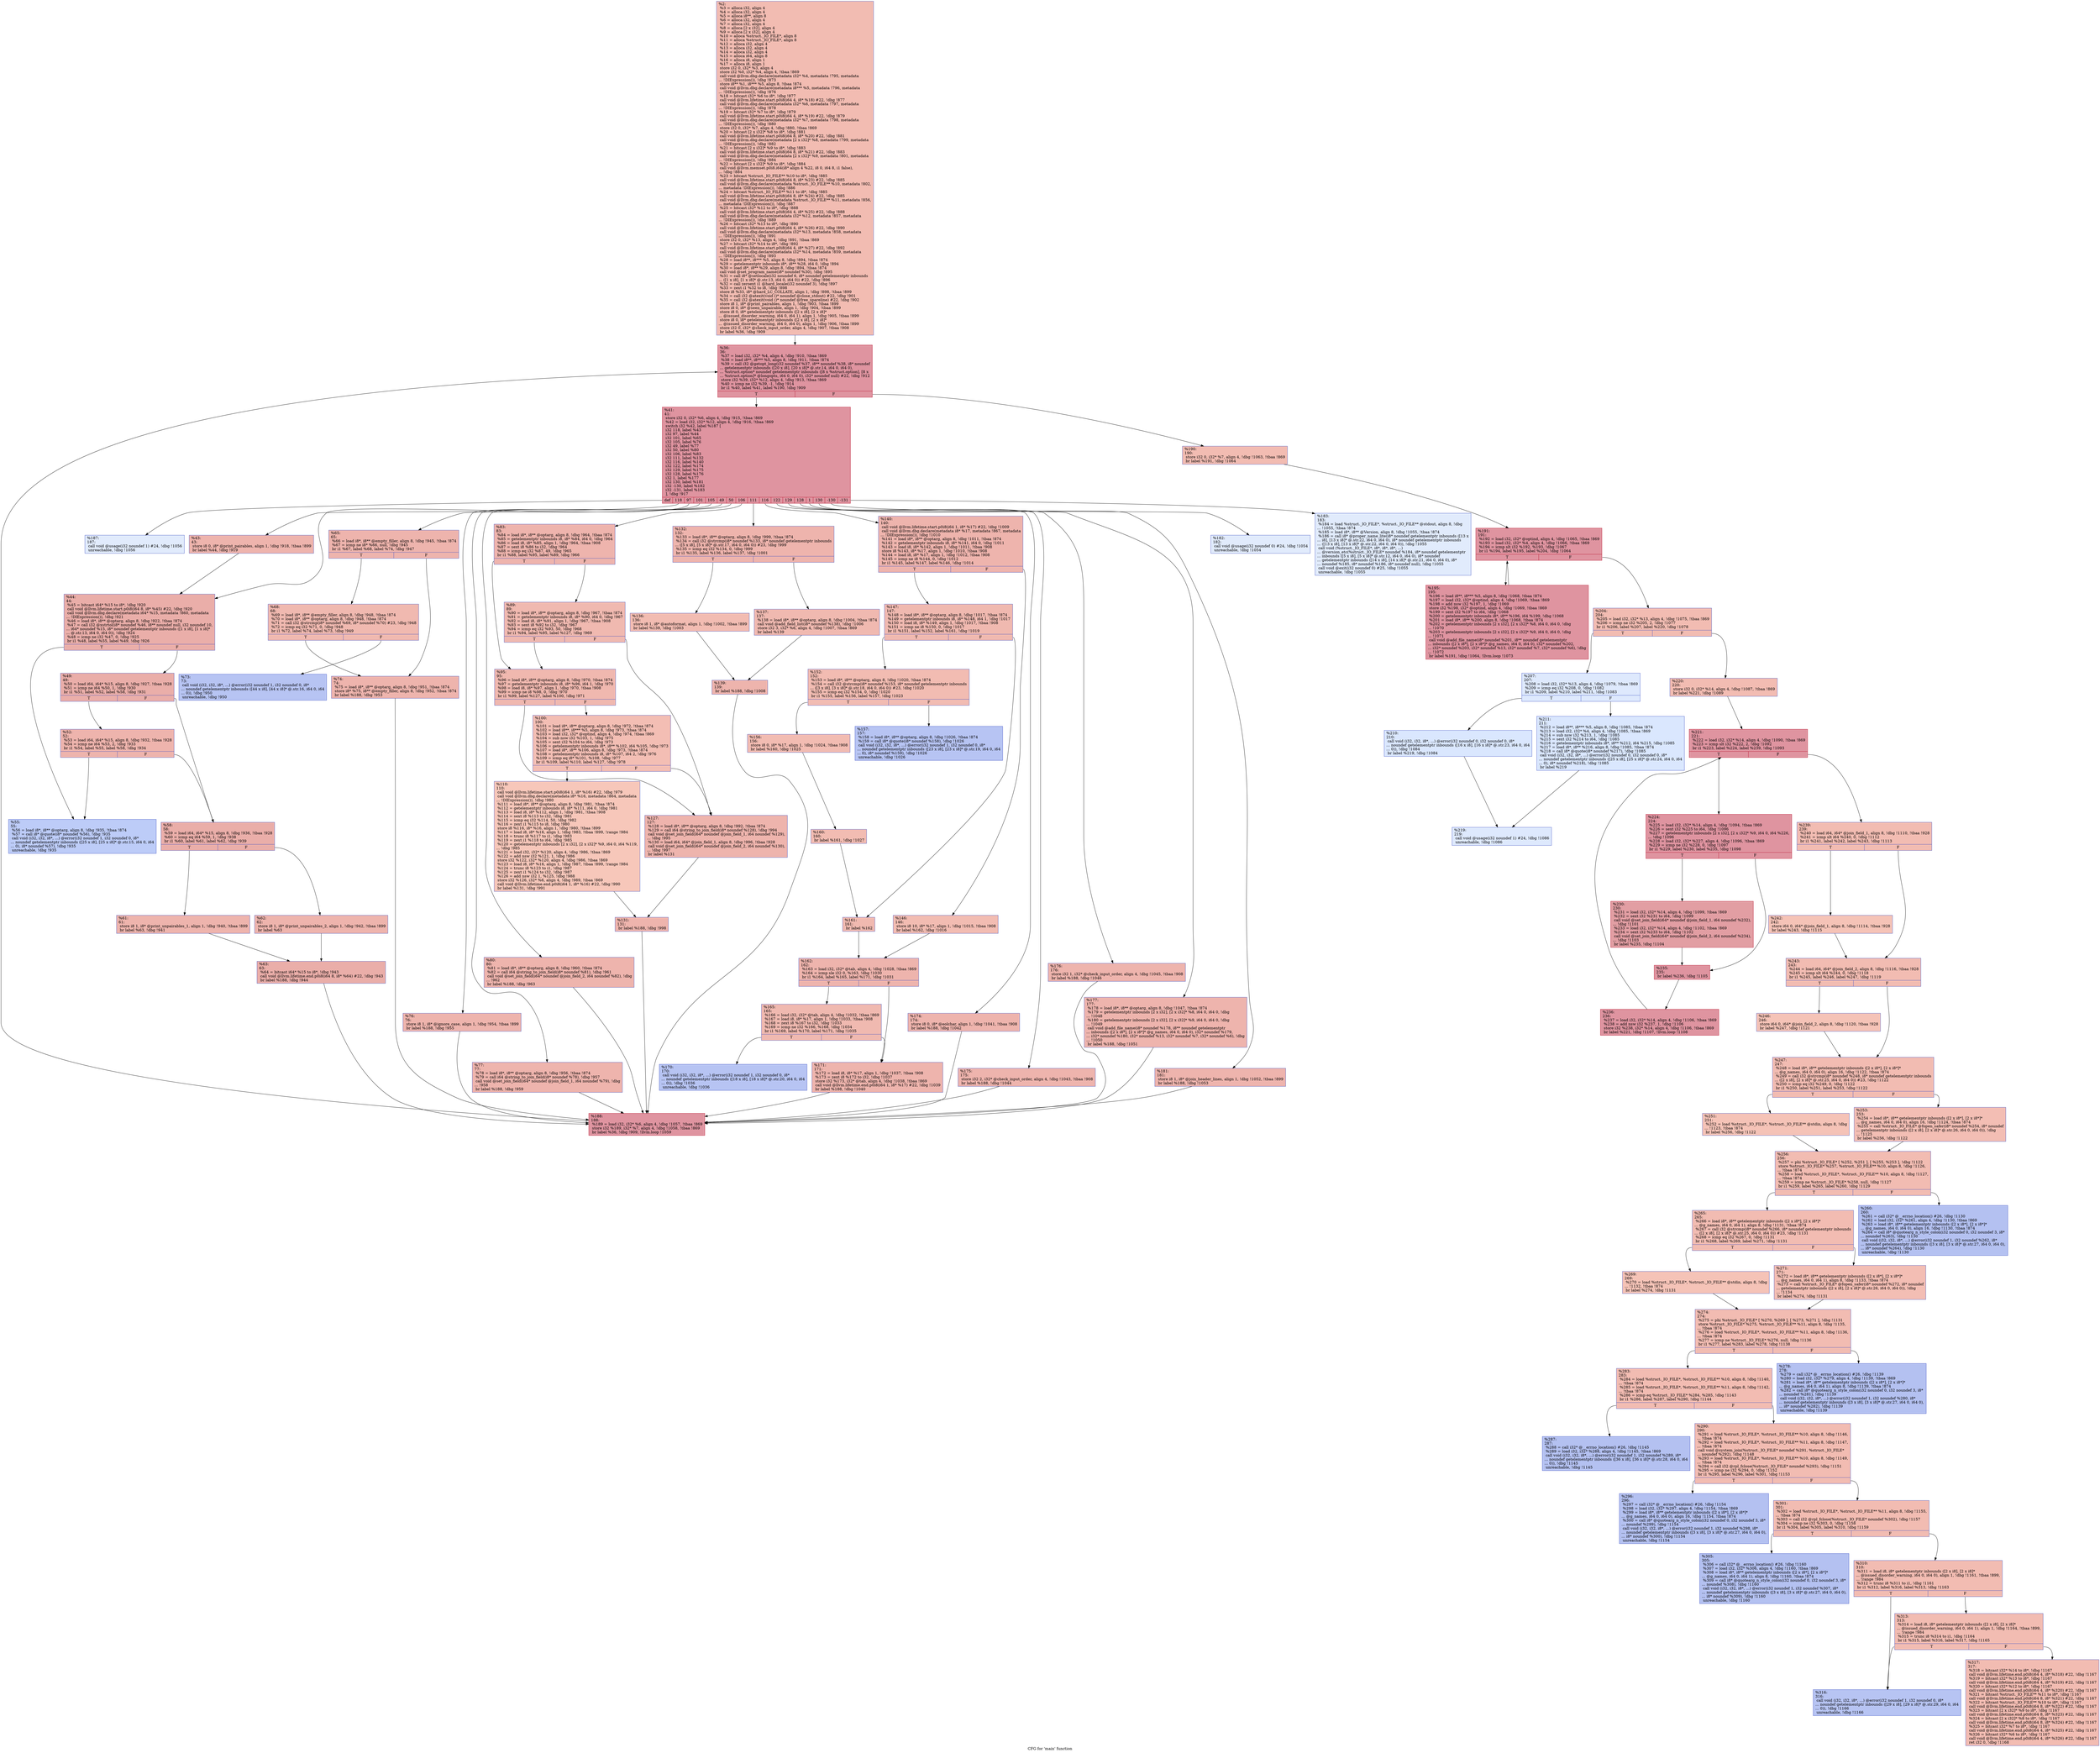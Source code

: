 digraph "CFG for 'main' function" {
	label="CFG for 'main' function";

	Node0x91aa60 [shape=record,color="#3d50c3ff", style=filled, fillcolor="#e1675170",label="{%2:\l  %3 = alloca i32, align 4\l  %4 = alloca i32, align 4\l  %5 = alloca i8**, align 8\l  %6 = alloca i32, align 4\l  %7 = alloca i32, align 4\l  %8 = alloca [2 x i32], align 4\l  %9 = alloca [2 x i32], align 4\l  %10 = alloca %struct._IO_FILE*, align 8\l  %11 = alloca %struct._IO_FILE*, align 8\l  %12 = alloca i32, align 4\l  %13 = alloca i32, align 4\l  %14 = alloca i32, align 4\l  %15 = alloca i64, align 8\l  %16 = alloca i8, align 1\l  %17 = alloca i8, align 1\l  store i32 0, i32* %3, align 4\l  store i32 %0, i32* %4, align 4, !tbaa !869\l  call void @llvm.dbg.declare(metadata i32* %4, metadata !795, metadata\l... !DIExpression()), !dbg !873\l  store i8** %1, i8*** %5, align 8, !tbaa !874\l  call void @llvm.dbg.declare(metadata i8*** %5, metadata !796, metadata\l... !DIExpression()), !dbg !876\l  %18 = bitcast i32* %6 to i8*, !dbg !877\l  call void @llvm.lifetime.start.p0i8(i64 4, i8* %18) #22, !dbg !877\l  call void @llvm.dbg.declare(metadata i32* %6, metadata !797, metadata\l... !DIExpression()), !dbg !878\l  %19 = bitcast i32* %7 to i8*, !dbg !879\l  call void @llvm.lifetime.start.p0i8(i64 4, i8* %19) #22, !dbg !879\l  call void @llvm.dbg.declare(metadata i32* %7, metadata !798, metadata\l... !DIExpression()), !dbg !880\l  store i32 0, i32* %7, align 4, !dbg !880, !tbaa !869\l  %20 = bitcast [2 x i32]* %8 to i8*, !dbg !881\l  call void @llvm.lifetime.start.p0i8(i64 8, i8* %20) #22, !dbg !881\l  call void @llvm.dbg.declare(metadata [2 x i32]* %8, metadata !799, metadata\l... !DIExpression()), !dbg !882\l  %21 = bitcast [2 x i32]* %9 to i8*, !dbg !883\l  call void @llvm.lifetime.start.p0i8(i64 8, i8* %21) #22, !dbg !883\l  call void @llvm.dbg.declare(metadata [2 x i32]* %9, metadata !801, metadata\l... !DIExpression()), !dbg !884\l  %22 = bitcast [2 x i32]* %9 to i8*, !dbg !884\l  call void @llvm.memset.p0i8.i64(i8* align 4 %22, i8 0, i64 8, i1 false),\l... !dbg !884\l  %23 = bitcast %struct._IO_FILE** %10 to i8*, !dbg !885\l  call void @llvm.lifetime.start.p0i8(i64 8, i8* %23) #22, !dbg !885\l  call void @llvm.dbg.declare(metadata %struct._IO_FILE** %10, metadata !802,\l... metadata !DIExpression()), !dbg !886\l  %24 = bitcast %struct._IO_FILE** %11 to i8*, !dbg !885\l  call void @llvm.lifetime.start.p0i8(i64 8, i8* %24) #22, !dbg !885\l  call void @llvm.dbg.declare(metadata %struct._IO_FILE** %11, metadata !856,\l... metadata !DIExpression()), !dbg !887\l  %25 = bitcast i32* %12 to i8*, !dbg !888\l  call void @llvm.lifetime.start.p0i8(i64 4, i8* %25) #22, !dbg !888\l  call void @llvm.dbg.declare(metadata i32* %12, metadata !857, metadata\l... !DIExpression()), !dbg !889\l  %26 = bitcast i32* %13 to i8*, !dbg !890\l  call void @llvm.lifetime.start.p0i8(i64 4, i8* %26) #22, !dbg !890\l  call void @llvm.dbg.declare(metadata i32* %13, metadata !858, metadata\l... !DIExpression()), !dbg !891\l  store i32 0, i32* %13, align 4, !dbg !891, !tbaa !869\l  %27 = bitcast i32* %14 to i8*, !dbg !892\l  call void @llvm.lifetime.start.p0i8(i64 4, i8* %27) #22, !dbg !892\l  call void @llvm.dbg.declare(metadata i32* %14, metadata !859, metadata\l... !DIExpression()), !dbg !893\l  %28 = load i8**, i8*** %5, align 8, !dbg !894, !tbaa !874\l  %29 = getelementptr inbounds i8*, i8** %28, i64 0, !dbg !894\l  %30 = load i8*, i8** %29, align 8, !dbg !894, !tbaa !874\l  call void @set_program_name(i8* noundef %30), !dbg !895\l  %31 = call i8* @setlocale(i32 noundef 6, i8* noundef getelementptr inbounds\l... ([1 x i8], [1 x i8]* @.str.13, i64 0, i64 0)) #22, !dbg !896\l  %32 = call zeroext i1 @hard_locale(i32 noundef 3), !dbg !897\l  %33 = zext i1 %32 to i8, !dbg !898\l  store i8 %33, i8* @hard_LC_COLLATE, align 1, !dbg !898, !tbaa !899\l  %34 = call i32 @atexit(void ()* noundef @close_stdout) #22, !dbg !901\l  %35 = call i32 @atexit(void ()* noundef @free_spareline) #22, !dbg !902\l  store i8 1, i8* @print_pairables, align 1, !dbg !903, !tbaa !899\l  store i8 0, i8* @seen_unpairable, align 1, !dbg !904, !tbaa !899\l  store i8 0, i8* getelementptr inbounds ([2 x i8], [2 x i8]*\l... @issued_disorder_warning, i64 0, i64 1), align 1, !dbg !905, !tbaa !899\l  store i8 0, i8* getelementptr inbounds ([2 x i8], [2 x i8]*\l... @issued_disorder_warning, i64 0, i64 0), align 1, !dbg !906, !tbaa !899\l  store i32 0, i32* @check_input_order, align 4, !dbg !907, !tbaa !908\l  br label %36, !dbg !909\l}"];
	Node0x91aa60 -> Node0x910090;
	Node0x910090 [shape=record,color="#b70d28ff", style=filled, fillcolor="#b70d2870",label="{%36:\l36:                                               \l  %37 = load i32, i32* %4, align 4, !dbg !910, !tbaa !869\l  %38 = load i8**, i8*** %5, align 8, !dbg !911, !tbaa !874\l  %39 = call i32 @getopt_long(i32 noundef %37, i8** noundef %38, i8* noundef\l... getelementptr inbounds ([20 x i8], [20 x i8]* @.str.14, i64 0, i64 0),\l... %struct.option* noundef getelementptr inbounds ([8 x %struct.option], [8 x\l... %struct.option]* @longopts, i64 0, i64 0), i32* noundef null) #22, !dbg !912\l  store i32 %39, i32* %12, align 4, !dbg !913, !tbaa !869\l  %40 = icmp ne i32 %39, -1, !dbg !914\l  br i1 %40, label %41, label %190, !dbg !909\l|{<s0>T|<s1>F}}"];
	Node0x910090:s0 -> Node0x9100e0;
	Node0x910090:s1 -> Node0x911030;
	Node0x9100e0 [shape=record,color="#b70d28ff", style=filled, fillcolor="#b70d2870",label="{%41:\l41:                                               \l  store i32 0, i32* %6, align 4, !dbg !915, !tbaa !869\l  %42 = load i32, i32* %12, align 4, !dbg !916, !tbaa !869\l  switch i32 %42, label %187 [\l    i32 118, label %43\l    i32 97, label %44\l    i32 101, label %65\l    i32 105, label %76\l    i32 49, label %77\l    i32 50, label %80\l    i32 106, label %83\l    i32 111, label %132\l    i32 116, label %140\l    i32 122, label %174\l    i32 129, label %175\l    i32 128, label %176\l    i32 1, label %177\l    i32 130, label %181\l    i32 -130, label %182\l    i32 -131, label %183\l  ], !dbg !917\l|{<s0>def|<s1>118|<s2>97|<s3>101|<s4>105|<s5>49|<s6>50|<s7>106|<s8>111|<s9>116|<s10>122|<s11>129|<s12>128|<s13>1|<s14>130|<s15>-130|<s16>-131}}"];
	Node0x9100e0:s0 -> Node0x910f90;
	Node0x9100e0:s1 -> Node0x910130;
	Node0x9100e0:s2 -> Node0x910180;
	Node0x9100e0:s3 -> Node0x910400;
	Node0x9100e0:s4 -> Node0x910540;
	Node0x9100e0:s5 -> Node0x910590;
	Node0x9100e0:s6 -> Node0x9105e0;
	Node0x9100e0:s7 -> Node0x910630;
	Node0x9100e0:s8 -> Node0x910860;
	Node0x9100e0:s9 -> Node0x9109a0;
	Node0x9100e0:s10 -> Node0x910d60;
	Node0x9100e0:s11 -> Node0x910db0;
	Node0x9100e0:s12 -> Node0x910e00;
	Node0x9100e0:s13 -> Node0x910e50;
	Node0x9100e0:s14 -> Node0x910ea0;
	Node0x9100e0:s15 -> Node0x910ef0;
	Node0x9100e0:s16 -> Node0x910f40;
	Node0x910130 [shape=record,color="#3d50c3ff", style=filled, fillcolor="#d8564670",label="{%43:\l43:                                               \l  store i8 0, i8* @print_pairables, align 1, !dbg !918, !tbaa !899\l  br label %44, !dbg !919\l}"];
	Node0x910130 -> Node0x910180;
	Node0x910180 [shape=record,color="#3d50c3ff", style=filled, fillcolor="#d0473d70",label="{%44:\l44:                                               \l  %45 = bitcast i64* %15 to i8*, !dbg !920\l  call void @llvm.lifetime.start.p0i8(i64 8, i8* %45) #22, !dbg !920\l  call void @llvm.dbg.declare(metadata i64* %15, metadata !860, metadata\l... !DIExpression()), !dbg !921\l  %46 = load i8*, i8** @optarg, align 8, !dbg !922, !tbaa !874\l  %47 = call i32 @xstrtol(i8* noundef %46, i8** noundef null, i32 noundef 10,\l... i64* noundef %15, i8* noundef getelementptr inbounds ([1 x i8], [1 x i8]*\l... @.str.13, i64 0, i64 0)), !dbg !924\l  %48 = icmp ne i32 %47, 0, !dbg !925\l  br i1 %48, label %55, label %49, !dbg !926\l|{<s0>T|<s1>F}}"];
	Node0x910180:s0 -> Node0x910270;
	Node0x910180:s1 -> Node0x9101d0;
	Node0x9101d0 [shape=record,color="#3d50c3ff", style=filled, fillcolor="#d0473d70",label="{%49:\l49:                                               \l  %50 = load i64, i64* %15, align 8, !dbg !927, !tbaa !928\l  %51 = icmp ne i64 %50, 1, !dbg !930\l  br i1 %51, label %52, label %58, !dbg !931\l|{<s0>T|<s1>F}}"];
	Node0x9101d0:s0 -> Node0x910220;
	Node0x9101d0:s1 -> Node0x9102c0;
	Node0x910220 [shape=record,color="#3d50c3ff", style=filled, fillcolor="#d8564670",label="{%52:\l52:                                               \l  %53 = load i64, i64* %15, align 8, !dbg !932, !tbaa !928\l  %54 = icmp ne i64 %53, 2, !dbg !933\l  br i1 %54, label %55, label %58, !dbg !934\l|{<s0>T|<s1>F}}"];
	Node0x910220:s0 -> Node0x910270;
	Node0x910220:s1 -> Node0x9102c0;
	Node0x910270 [shape=record,color="#3d50c3ff", style=filled, fillcolor="#6a8bef70",label="{%55:\l55:                                               \l  %56 = load i8*, i8** @optarg, align 8, !dbg !935, !tbaa !874\l  %57 = call i8* @quote(i8* noundef %56), !dbg !935\l  call void (i32, i32, i8*, ...) @error(i32 noundef 1, i32 noundef 0, i8*\l... noundef getelementptr inbounds ([25 x i8], [25 x i8]* @.str.15, i64 0, i64\l... 0), i8* noundef %57), !dbg !935\l  unreachable, !dbg !935\l}"];
	Node0x9102c0 [shape=record,color="#3d50c3ff", style=filled, fillcolor="#d0473d70",label="{%58:\l58:                                               \l  %59 = load i64, i64* %15, align 8, !dbg !936, !tbaa !928\l  %60 = icmp eq i64 %59, 1, !dbg !938\l  br i1 %60, label %61, label %62, !dbg !939\l|{<s0>T|<s1>F}}"];
	Node0x9102c0:s0 -> Node0x910310;
	Node0x9102c0:s1 -> Node0x910360;
	Node0x910310 [shape=record,color="#3d50c3ff", style=filled, fillcolor="#d8564670",label="{%61:\l61:                                               \l  store i8 1, i8* @print_unpairables_1, align 1, !dbg !940, !tbaa !899\l  br label %63, !dbg !941\l}"];
	Node0x910310 -> Node0x9103b0;
	Node0x910360 [shape=record,color="#3d50c3ff", style=filled, fillcolor="#d8564670",label="{%62:\l62:                                               \l  store i8 1, i8* @print_unpairables_2, align 1, !dbg !942, !tbaa !899\l  br label %63\l}"];
	Node0x910360 -> Node0x9103b0;
	Node0x9103b0 [shape=record,color="#3d50c3ff", style=filled, fillcolor="#d0473d70",label="{%63:\l63:                                               \l  %64 = bitcast i64* %15 to i8*, !dbg !943\l  call void @llvm.lifetime.end.p0i8(i64 8, i8* %64) #22, !dbg !943\l  br label %188, !dbg !944\l}"];
	Node0x9103b0 -> Node0x910fe0;
	Node0x910400 [shape=record,color="#3d50c3ff", style=filled, fillcolor="#d8564670",label="{%65:\l65:                                               \l  %66 = load i8*, i8** @empty_filler, align 8, !dbg !945, !tbaa !874\l  %67 = icmp ne i8* %66, null, !dbg !945\l  br i1 %67, label %68, label %74, !dbg !947\l|{<s0>T|<s1>F}}"];
	Node0x910400:s0 -> Node0x910450;
	Node0x910400:s1 -> Node0x9104f0;
	Node0x910450 [shape=record,color="#3d50c3ff", style=filled, fillcolor="#de614d70",label="{%68:\l68:                                               \l  %69 = load i8*, i8** @empty_filler, align 8, !dbg !948, !tbaa !874\l  %70 = load i8*, i8** @optarg, align 8, !dbg !948, !tbaa !874\l  %71 = call i32 @strcmp(i8* noundef %69, i8* noundef %70) #23, !dbg !948\l  %72 = icmp eq i32 %71, 0, !dbg !948\l  br i1 %72, label %74, label %73, !dbg !949\l|{<s0>T|<s1>F}}"];
	Node0x910450:s0 -> Node0x9104f0;
	Node0x910450:s1 -> Node0x9104a0;
	Node0x9104a0 [shape=record,color="#3d50c3ff", style=filled, fillcolor="#5b7ae570",label="{%73:\l73:                                               \l  call void (i32, i32, i8*, ...) @error(i32 noundef 1, i32 noundef 0, i8*\l... noundef getelementptr inbounds ([44 x i8], [44 x i8]* @.str.16, i64 0, i64\l... 0)), !dbg !950\l  unreachable, !dbg !950\l}"];
	Node0x9104f0 [shape=record,color="#3d50c3ff", style=filled, fillcolor="#d8564670",label="{%74:\l74:                                               \l  %75 = load i8*, i8** @optarg, align 8, !dbg !951, !tbaa !874\l  store i8* %75, i8** @empty_filler, align 8, !dbg !952, !tbaa !874\l  br label %188, !dbg !953\l}"];
	Node0x9104f0 -> Node0x910fe0;
	Node0x910540 [shape=record,color="#3d50c3ff", style=filled, fillcolor="#d8564670",label="{%76:\l76:                                               \l  store i8 1, i8* @ignore_case, align 1, !dbg !954, !tbaa !899\l  br label %188, !dbg !955\l}"];
	Node0x910540 -> Node0x910fe0;
	Node0x910590 [shape=record,color="#3d50c3ff", style=filled, fillcolor="#d8564670",label="{%77:\l77:                                               \l  %78 = load i8*, i8** @optarg, align 8, !dbg !956, !tbaa !874\l  %79 = call i64 @string_to_join_field(i8* noundef %78), !dbg !957\l  call void @set_join_field(i64* noundef @join_field_1, i64 noundef %79), !dbg\l... !958\l  br label %188, !dbg !959\l}"];
	Node0x910590 -> Node0x910fe0;
	Node0x9105e0 [shape=record,color="#3d50c3ff", style=filled, fillcolor="#d8564670",label="{%80:\l80:                                               \l  %81 = load i8*, i8** @optarg, align 8, !dbg !960, !tbaa !874\l  %82 = call i64 @string_to_join_field(i8* noundef %81), !dbg !961\l  call void @set_join_field(i64* noundef @join_field_2, i64 noundef %82), !dbg\l... !962\l  br label %188, !dbg !963\l}"];
	Node0x9105e0 -> Node0x910fe0;
	Node0x910630 [shape=record,color="#3d50c3ff", style=filled, fillcolor="#d8564670",label="{%83:\l83:                                               \l  %84 = load i8*, i8** @optarg, align 8, !dbg !964, !tbaa !874\l  %85 = getelementptr inbounds i8, i8* %84, i64 0, !dbg !964\l  %86 = load i8, i8* %85, align 1, !dbg !964, !tbaa !908\l  %87 = sext i8 %86 to i32, !dbg !964\l  %88 = icmp eq i32 %87, 49, !dbg !965\l  br i1 %88, label %95, label %89, !dbg !966\l|{<s0>T|<s1>F}}"];
	Node0x910630:s0 -> Node0x9106d0;
	Node0x910630:s1 -> Node0x910680;
	Node0x910680 [shape=record,color="#3d50c3ff", style=filled, fillcolor="#de614d70",label="{%89:\l89:                                               \l  %90 = load i8*, i8** @optarg, align 8, !dbg !967, !tbaa !874\l  %91 = getelementptr inbounds i8, i8* %90, i64 0, !dbg !967\l  %92 = load i8, i8* %91, align 1, !dbg !967, !tbaa !908\l  %93 = sext i8 %92 to i32, !dbg !967\l  %94 = icmp eq i32 %93, 50, !dbg !968\l  br i1 %94, label %95, label %127, !dbg !969\l|{<s0>T|<s1>F}}"];
	Node0x910680:s0 -> Node0x9106d0;
	Node0x910680:s1 -> Node0x9107c0;
	Node0x9106d0 [shape=record,color="#3d50c3ff", style=filled, fillcolor="#dc5d4a70",label="{%95:\l95:                                               \l  %96 = load i8*, i8** @optarg, align 8, !dbg !970, !tbaa !874\l  %97 = getelementptr inbounds i8, i8* %96, i64 1, !dbg !970\l  %98 = load i8, i8* %97, align 1, !dbg !970, !tbaa !908\l  %99 = icmp ne i8 %98, 0, !dbg !970\l  br i1 %99, label %127, label %100, !dbg !971\l|{<s0>T|<s1>F}}"];
	Node0x9106d0:s0 -> Node0x9107c0;
	Node0x9106d0:s1 -> Node0x910720;
	Node0x910720 [shape=record,color="#3d50c3ff", style=filled, fillcolor="#e36c5570",label="{%100:\l100:                                              \l  %101 = load i8*, i8** @optarg, align 8, !dbg !972, !tbaa !874\l  %102 = load i8**, i8*** %5, align 8, !dbg !973, !tbaa !874\l  %103 = load i32, i32* @optind, align 4, !dbg !974, !tbaa !869\l  %104 = sub nsw i32 %103, 1, !dbg !975\l  %105 = sext i32 %104 to i64, !dbg !973\l  %106 = getelementptr inbounds i8*, i8** %102, i64 %105, !dbg !973\l  %107 = load i8*, i8** %106, align 8, !dbg !973, !tbaa !874\l  %108 = getelementptr inbounds i8, i8* %107, i64 2, !dbg !976\l  %109 = icmp eq i8* %101, %108, !dbg !977\l  br i1 %109, label %110, label %127, !dbg !978\l|{<s0>T|<s1>F}}"];
	Node0x910720:s0 -> Node0x910770;
	Node0x910720:s1 -> Node0x9107c0;
	Node0x910770 [shape=record,color="#3d50c3ff", style=filled, fillcolor="#ec7f6370",label="{%110:\l110:                                              \l  call void @llvm.lifetime.start.p0i8(i64 1, i8* %16) #22, !dbg !979\l  call void @llvm.dbg.declare(metadata i8* %16, metadata !864, metadata\l... !DIExpression()), !dbg !980\l  %111 = load i8*, i8** @optarg, align 8, !dbg !981, !tbaa !874\l  %112 = getelementptr inbounds i8, i8* %111, i64 0, !dbg !981\l  %113 = load i8, i8* %112, align 1, !dbg !981, !tbaa !908\l  %114 = sext i8 %113 to i32, !dbg !981\l  %115 = icmp eq i32 %114, 50, !dbg !982\l  %116 = zext i1 %115 to i8, !dbg !980\l  store i8 %116, i8* %16, align 1, !dbg !980, !tbaa !899\l  %117 = load i8, i8* %16, align 1, !dbg !983, !tbaa !899, !range !984\l  %118 = trunc i8 %117 to i1, !dbg !983\l  %119 = zext i1 %118 to i64, !dbg !985\l  %120 = getelementptr inbounds [2 x i32], [2 x i32]* %9, i64 0, i64 %119,\l... !dbg !985\l  %121 = load i32, i32* %120, align 4, !dbg !986, !tbaa !869\l  %122 = add nsw i32 %121, 1, !dbg !986\l  store i32 %122, i32* %120, align 4, !dbg !986, !tbaa !869\l  %123 = load i8, i8* %16, align 1, !dbg !987, !tbaa !899, !range !984\l  %124 = trunc i8 %123 to i1, !dbg !987\l  %125 = zext i1 %124 to i32, !dbg !987\l  %126 = add nsw i32 1, %125, !dbg !988\l  store i32 %126, i32* %6, align 4, !dbg !989, !tbaa !869\l  call void @llvm.lifetime.end.p0i8(i64 1, i8* %16) #22, !dbg !990\l  br label %131, !dbg !991\l}"];
	Node0x910770 -> Node0x910810;
	Node0x9107c0 [shape=record,color="#3d50c3ff", style=filled, fillcolor="#d8564670",label="{%127:\l127:                                              \l  %128 = load i8*, i8** @optarg, align 8, !dbg !992, !tbaa !874\l  %129 = call i64 @string_to_join_field(i8* noundef %128), !dbg !994\l  call void @set_join_field(i64* noundef @join_field_1, i64 noundef %129),\l... !dbg !995\l  %130 = load i64, i64* @join_field_1, align 8, !dbg !996, !tbaa !928\l  call void @set_join_field(i64* noundef @join_field_2, i64 noundef %130),\l... !dbg !997\l  br label %131\l}"];
	Node0x9107c0 -> Node0x910810;
	Node0x910810 [shape=record,color="#3d50c3ff", style=filled, fillcolor="#d8564670",label="{%131:\l131:                                              \l  br label %188, !dbg !998\l}"];
	Node0x910810 -> Node0x910fe0;
	Node0x910860 [shape=record,color="#3d50c3ff", style=filled, fillcolor="#d8564670",label="{%132:\l132:                                              \l  %133 = load i8*, i8** @optarg, align 8, !dbg !999, !tbaa !874\l  %134 = call i32 @strcmp(i8* noundef %133, i8* noundef getelementptr inbounds\l... ([5 x i8], [5 x i8]* @.str.17, i64 0, i64 0)) #23, !dbg !999\l  %135 = icmp eq i32 %134, 0, !dbg !999\l  br i1 %135, label %136, label %137, !dbg !1001\l|{<s0>T|<s1>F}}"];
	Node0x910860:s0 -> Node0x9108b0;
	Node0x910860:s1 -> Node0x910900;
	Node0x9108b0 [shape=record,color="#3d50c3ff", style=filled, fillcolor="#e1675170",label="{%136:\l136:                                              \l  store i8 1, i8* @autoformat, align 1, !dbg !1002, !tbaa !899\l  br label %139, !dbg !1003\l}"];
	Node0x9108b0 -> Node0x910950;
	Node0x910900 [shape=record,color="#3d50c3ff", style=filled, fillcolor="#de614d70",label="{%137:\l137:                                              \l  %138 = load i8*, i8** @optarg, align 8, !dbg !1004, !tbaa !874\l  call void @add_field_list(i8* noundef %138), !dbg !1006\l  store i32 3, i32* %6, align 4, !dbg !1007, !tbaa !869\l  br label %139\l}"];
	Node0x910900 -> Node0x910950;
	Node0x910950 [shape=record,color="#3d50c3ff", style=filled, fillcolor="#d8564670",label="{%139:\l139:                                              \l  br label %188, !dbg !1008\l}"];
	Node0x910950 -> Node0x910fe0;
	Node0x9109a0 [shape=record,color="#3d50c3ff", style=filled, fillcolor="#d8564670",label="{%140:\l140:                                              \l  call void @llvm.lifetime.start.p0i8(i64 1, i8* %17) #22, !dbg !1009\l  call void @llvm.dbg.declare(metadata i8* %17, metadata !867, metadata\l... !DIExpression()), !dbg !1010\l  %141 = load i8*, i8** @optarg, align 8, !dbg !1011, !tbaa !874\l  %142 = getelementptr inbounds i8, i8* %141, i64 0, !dbg !1011\l  %143 = load i8, i8* %142, align 1, !dbg !1011, !tbaa !908\l  store i8 %143, i8* %17, align 1, !dbg !1010, !tbaa !908\l  %144 = load i8, i8* %17, align 1, !dbg !1012, !tbaa !908\l  %145 = icmp ne i8 %144, 0, !dbg !1012\l  br i1 %145, label %147, label %146, !dbg !1014\l|{<s0>T|<s1>F}}"];
	Node0x9109a0:s0 -> Node0x910a40;
	Node0x9109a0:s1 -> Node0x9109f0;
	Node0x9109f0 [shape=record,color="#3d50c3ff", style=filled, fillcolor="#e1675170",label="{%146:\l146:                                              \l  store i8 10, i8* %17, align 1, !dbg !1015, !tbaa !908\l  br label %162, !dbg !1016\l}"];
	Node0x9109f0 -> Node0x910c20;
	Node0x910a40 [shape=record,color="#3d50c3ff", style=filled, fillcolor="#de614d70",label="{%147:\l147:                                              \l  %148 = load i8*, i8** @optarg, align 8, !dbg !1017, !tbaa !874\l  %149 = getelementptr inbounds i8, i8* %148, i64 1, !dbg !1017\l  %150 = load i8, i8* %149, align 1, !dbg !1017, !tbaa !908\l  %151 = icmp ne i8 %150, 0, !dbg !1017\l  br i1 %151, label %152, label %161, !dbg !1019\l|{<s0>T|<s1>F}}"];
	Node0x910a40:s0 -> Node0x910a90;
	Node0x910a40:s1 -> Node0x910bd0;
	Node0x910a90 [shape=record,color="#3d50c3ff", style=filled, fillcolor="#e1675170",label="{%152:\l152:                                              \l  %153 = load i8*, i8** @optarg, align 8, !dbg !1020, !tbaa !874\l  %154 = call i32 @strcmp(i8* noundef %153, i8* noundef getelementptr inbounds\l... ([3 x i8], [3 x i8]* @.str.18, i64 0, i64 0)) #23, !dbg !1020\l  %155 = icmp eq i32 %154, 0, !dbg !1020\l  br i1 %155, label %156, label %157, !dbg !1023\l|{<s0>T|<s1>F}}"];
	Node0x910a90:s0 -> Node0x910ae0;
	Node0x910a90:s1 -> Node0x910b30;
	Node0x910ae0 [shape=record,color="#3d50c3ff", style=filled, fillcolor="#e1675170",label="{%156:\l156:                                              \l  store i8 0, i8* %17, align 1, !dbg !1024, !tbaa !908\l  br label %160, !dbg !1025\l}"];
	Node0x910ae0 -> Node0x910b80;
	Node0x910b30 [shape=record,color="#3d50c3ff", style=filled, fillcolor="#5b7ae570",label="{%157:\l157:                                              \l  %158 = load i8*, i8** @optarg, align 8, !dbg !1026, !tbaa !874\l  %159 = call i8* @quote(i8* noundef %158), !dbg !1026\l  call void (i32, i32, i8*, ...) @error(i32 noundef 1, i32 noundef 0, i8*\l... noundef getelementptr inbounds ([23 x i8], [23 x i8]* @.str.19, i64 0, i64\l... 0), i8* noundef %159), !dbg !1026\l  unreachable, !dbg !1026\l}"];
	Node0x910b80 [shape=record,color="#3d50c3ff", style=filled, fillcolor="#e1675170",label="{%160:\l160:                                              \l  br label %161, !dbg !1027\l}"];
	Node0x910b80 -> Node0x910bd0;
	Node0x910bd0 [shape=record,color="#3d50c3ff", style=filled, fillcolor="#de614d70",label="{%161:\l161:                                              \l  br label %162\l}"];
	Node0x910bd0 -> Node0x910c20;
	Node0x910c20 [shape=record,color="#3d50c3ff", style=filled, fillcolor="#d8564670",label="{%162:\l162:                                              \l  %163 = load i32, i32* @tab, align 4, !dbg !1028, !tbaa !869\l  %164 = icmp sle i32 0, %163, !dbg !1030\l  br i1 %164, label %165, label %171, !dbg !1031\l|{<s0>T|<s1>F}}"];
	Node0x910c20:s0 -> Node0x910c70;
	Node0x910c20:s1 -> Node0x910d10;
	Node0x910c70 [shape=record,color="#3d50c3ff", style=filled, fillcolor="#de614d70",label="{%165:\l165:                                              \l  %166 = load i32, i32* @tab, align 4, !dbg !1032, !tbaa !869\l  %167 = load i8, i8* %17, align 1, !dbg !1033, !tbaa !908\l  %168 = zext i8 %167 to i32, !dbg !1033\l  %169 = icmp ne i32 %166, %168, !dbg !1034\l  br i1 %169, label %170, label %171, !dbg !1035\l|{<s0>T|<s1>F}}"];
	Node0x910c70:s0 -> Node0x910cc0;
	Node0x910c70:s1 -> Node0x910d10;
	Node0x910cc0 [shape=record,color="#3d50c3ff", style=filled, fillcolor="#5b7ae570",label="{%170:\l170:                                              \l  call void (i32, i32, i8*, ...) @error(i32 noundef 1, i32 noundef 0, i8*\l... noundef getelementptr inbounds ([18 x i8], [18 x i8]* @.str.20, i64 0, i64\l... 0)), !dbg !1036\l  unreachable, !dbg !1036\l}"];
	Node0x910d10 [shape=record,color="#3d50c3ff", style=filled, fillcolor="#d8564670",label="{%171:\l171:                                              \l  %172 = load i8, i8* %17, align 1, !dbg !1037, !tbaa !908\l  %173 = zext i8 %172 to i32, !dbg !1037\l  store i32 %173, i32* @tab, align 4, !dbg !1038, !tbaa !869\l  call void @llvm.lifetime.end.p0i8(i64 1, i8* %17) #22, !dbg !1039\l  br label %188, !dbg !1040\l}"];
	Node0x910d10 -> Node0x910fe0;
	Node0x910d60 [shape=record,color="#3d50c3ff", style=filled, fillcolor="#d8564670",label="{%174:\l174:                                              \l  store i8 0, i8* @eolchar, align 1, !dbg !1041, !tbaa !908\l  br label %188, !dbg !1042\l}"];
	Node0x910d60 -> Node0x910fe0;
	Node0x910db0 [shape=record,color="#3d50c3ff", style=filled, fillcolor="#d8564670",label="{%175:\l175:                                              \l  store i32 2, i32* @check_input_order, align 4, !dbg !1043, !tbaa !908\l  br label %188, !dbg !1044\l}"];
	Node0x910db0 -> Node0x910fe0;
	Node0x910e00 [shape=record,color="#3d50c3ff", style=filled, fillcolor="#d8564670",label="{%176:\l176:                                              \l  store i32 1, i32* @check_input_order, align 4, !dbg !1045, !tbaa !908\l  br label %188, !dbg !1046\l}"];
	Node0x910e00 -> Node0x910fe0;
	Node0x910e50 [shape=record,color="#3d50c3ff", style=filled, fillcolor="#d8564670",label="{%177:\l177:                                              \l  %178 = load i8*, i8** @optarg, align 8, !dbg !1047, !tbaa !874\l  %179 = getelementptr inbounds [2 x i32], [2 x i32]* %8, i64 0, i64 0, !dbg\l... !1048\l  %180 = getelementptr inbounds [2 x i32], [2 x i32]* %9, i64 0, i64 0, !dbg\l... !1049\l  call void @add_file_name(i8* noundef %178, i8** noundef getelementptr\l... inbounds ([2 x i8*], [2 x i8*]* @g_names, i64 0, i64 0), i32* noundef %179,\l... i32* noundef %180, i32* noundef %13, i32* noundef %7, i32* noundef %6), !dbg\l... !1050\l  br label %188, !dbg !1051\l}"];
	Node0x910e50 -> Node0x910fe0;
	Node0x910ea0 [shape=record,color="#3d50c3ff", style=filled, fillcolor="#d8564670",label="{%181:\l181:                                              \l  store i8 1, i8* @join_header_lines, align 1, !dbg !1052, !tbaa !899\l  br label %188, !dbg !1053\l}"];
	Node0x910ea0 -> Node0x910fe0;
	Node0x910ef0 [shape=record,color="#3d50c3ff", style=filled, fillcolor="#bbd1f870",label="{%182:\l182:                                              \l  call void @usage(i32 noundef 0) #24, !dbg !1054\l  unreachable, !dbg !1054\l}"];
	Node0x910f40 [shape=record,color="#3d50c3ff", style=filled, fillcolor="#bbd1f870",label="{%183:\l183:                                              \l  %184 = load %struct._IO_FILE*, %struct._IO_FILE** @stdout, align 8, !dbg\l... !1055, !tbaa !874\l  %185 = load i8*, i8** @Version, align 8, !dbg !1055, !tbaa !874\l  %186 = call i8* @proper_name_lite(i8* noundef getelementptr inbounds ([13 x\l... i8], [13 x i8]* @.str.22, i64 0, i64 0), i8* noundef getelementptr inbounds\l... ([13 x i8], [13 x i8]* @.str.22, i64 0, i64 0)), !dbg !1055\l  call void (%struct._IO_FILE*, i8*, i8*, i8*, ...)\l... @version_etc(%struct._IO_FILE* noundef %184, i8* noundef getelementptr\l... inbounds ([5 x i8], [5 x i8]* @.str.12, i64 0, i64 0), i8* noundef\l... getelementptr inbounds ([14 x i8], [14 x i8]* @.str.21, i64 0, i64 0), i8*\l... noundef %185, i8* noundef %186, i8* noundef null), !dbg !1055\l  call void @exit(i32 noundef 0) #25, !dbg !1055\l  unreachable, !dbg !1055\l}"];
	Node0x910f90 [shape=record,color="#3d50c3ff", style=filled, fillcolor="#bbd1f870",label="{%187:\l187:                                              \l  call void @usage(i32 noundef 1) #24, !dbg !1056\l  unreachable, !dbg !1056\l}"];
	Node0x910fe0 [shape=record,color="#b70d28ff", style=filled, fillcolor="#b70d2870",label="{%188:\l188:                                              \l  %189 = load i32, i32* %6, align 4, !dbg !1057, !tbaa !869\l  store i32 %189, i32* %7, align 4, !dbg !1058, !tbaa !869\l  br label %36, !dbg !909, !llvm.loop !1059\l}"];
	Node0x910fe0 -> Node0x910090;
	Node0x911030 [shape=record,color="#3d50c3ff", style=filled, fillcolor="#e1675170",label="{%190:\l190:                                              \l  store i32 0, i32* %7, align 4, !dbg !1063, !tbaa !869\l  br label %191, !dbg !1064\l}"];
	Node0x911030 -> Node0x911080;
	Node0x911080 [shape=record,color="#b70d28ff", style=filled, fillcolor="#b70d2870",label="{%191:\l191:                                              \l  %192 = load i32, i32* @optind, align 4, !dbg !1065, !tbaa !869\l  %193 = load i32, i32* %4, align 4, !dbg !1066, !tbaa !869\l  %194 = icmp slt i32 %192, %193, !dbg !1067\l  br i1 %194, label %195, label %204, !dbg !1064\l|{<s0>T|<s1>F}}"];
	Node0x911080:s0 -> Node0x9110d0;
	Node0x911080:s1 -> Node0x911120;
	Node0x9110d0 [shape=record,color="#b70d28ff", style=filled, fillcolor="#b70d2870",label="{%195:\l195:                                              \l  %196 = load i8**, i8*** %5, align 8, !dbg !1068, !tbaa !874\l  %197 = load i32, i32* @optind, align 4, !dbg !1069, !tbaa !869\l  %198 = add nsw i32 %197, 1, !dbg !1069\l  store i32 %198, i32* @optind, align 4, !dbg !1069, !tbaa !869\l  %199 = sext i32 %197 to i64, !dbg !1068\l  %200 = getelementptr inbounds i8*, i8** %196, i64 %199, !dbg !1068\l  %201 = load i8*, i8** %200, align 8, !dbg !1068, !tbaa !874\l  %202 = getelementptr inbounds [2 x i32], [2 x i32]* %8, i64 0, i64 0, !dbg\l... !1070\l  %203 = getelementptr inbounds [2 x i32], [2 x i32]* %9, i64 0, i64 0, !dbg\l... !1071\l  call void @add_file_name(i8* noundef %201, i8** noundef getelementptr\l... inbounds ([2 x i8*], [2 x i8*]* @g_names, i64 0, i64 0), i32* noundef %202,\l... i32* noundef %203, i32* noundef %13, i32* noundef %7, i32* noundef %6), !dbg\l... !1072\l  br label %191, !dbg !1064, !llvm.loop !1073\l}"];
	Node0x9110d0 -> Node0x911080;
	Node0x911120 [shape=record,color="#3d50c3ff", style=filled, fillcolor="#e1675170",label="{%204:\l204:                                              \l  %205 = load i32, i32* %13, align 4, !dbg !1075, !tbaa !869\l  %206 = icmp ne i32 %205, 2, !dbg !1077\l  br i1 %206, label %207, label %220, !dbg !1078\l|{<s0>T|<s1>F}}"];
	Node0x911120:s0 -> Node0x911170;
	Node0x911120:s1 -> Node0x91d3b0;
	Node0x911170 [shape=record,color="#3d50c3ff", style=filled, fillcolor="#b5cdfa70",label="{%207:\l207:                                              \l  %208 = load i32, i32* %13, align 4, !dbg !1079, !tbaa !869\l  %209 = icmp eq i32 %208, 0, !dbg !1082\l  br i1 %209, label %210, label %211, !dbg !1083\l|{<s0>T|<s1>F}}"];
	Node0x911170:s0 -> Node0x91d2c0;
	Node0x911170:s1 -> Node0x91d310;
	Node0x91d2c0 [shape=record,color="#3d50c3ff", style=filled, fillcolor="#abc8fd70",label="{%210:\l210:                                              \l  call void (i32, i32, i8*, ...) @error(i32 noundef 0, i32 noundef 0, i8*\l... noundef getelementptr inbounds ([16 x i8], [16 x i8]* @.str.23, i64 0, i64\l... 0)), !dbg !1084\l  br label %219, !dbg !1084\l}"];
	Node0x91d2c0 -> Node0x91d360;
	Node0x91d310 [shape=record,color="#3d50c3ff", style=filled, fillcolor="#abc8fd70",label="{%211:\l211:                                              \l  %212 = load i8**, i8*** %5, align 8, !dbg !1085, !tbaa !874\l  %213 = load i32, i32* %4, align 4, !dbg !1085, !tbaa !869\l  %214 = sub nsw i32 %213, 1, !dbg !1085\l  %215 = sext i32 %214 to i64, !dbg !1085\l  %216 = getelementptr inbounds i8*, i8** %212, i64 %215, !dbg !1085\l  %217 = load i8*, i8** %216, align 8, !dbg !1085, !tbaa !874\l  %218 = call i8* @quote(i8* noundef %217), !dbg !1085\l  call void (i32, i32, i8*, ...) @error(i32 noundef 0, i32 noundef 0, i8*\l... noundef getelementptr inbounds ([25 x i8], [25 x i8]* @.str.24, i64 0, i64\l... 0), i8* noundef %218), !dbg !1085\l  br label %219\l}"];
	Node0x91d310 -> Node0x91d360;
	Node0x91d360 [shape=record,color="#3d50c3ff", style=filled, fillcolor="#b5cdfa70",label="{%219:\l219:                                              \l  call void @usage(i32 noundef 1) #24, !dbg !1086\l  unreachable, !dbg !1086\l}"];
	Node0x91d3b0 [shape=record,color="#3d50c3ff", style=filled, fillcolor="#e1675170",label="{%220:\l220:                                              \l  store i32 0, i32* %14, align 4, !dbg !1087, !tbaa !869\l  br label %221, !dbg !1089\l}"];
	Node0x91d3b0 -> Node0x91d400;
	Node0x91d400 [shape=record,color="#b70d28ff", style=filled, fillcolor="#b70d2870",label="{%221:\l221:                                              \l  %222 = load i32, i32* %14, align 4, !dbg !1090, !tbaa !869\l  %223 = icmp slt i32 %222, 2, !dbg !1092\l  br i1 %223, label %224, label %239, !dbg !1093\l|{<s0>T|<s1>F}}"];
	Node0x91d400:s0 -> Node0x91d450;
	Node0x91d400:s1 -> Node0x91d590;
	Node0x91d450 [shape=record,color="#b70d28ff", style=filled, fillcolor="#b70d2870",label="{%224:\l224:                                              \l  %225 = load i32, i32* %14, align 4, !dbg !1094, !tbaa !869\l  %226 = sext i32 %225 to i64, !dbg !1096\l  %227 = getelementptr inbounds [2 x i32], [2 x i32]* %9, i64 0, i64 %226,\l... !dbg !1096\l  %228 = load i32, i32* %227, align 4, !dbg !1096, !tbaa !869\l  %229 = icmp ne i32 %228, 0, !dbg !1097\l  br i1 %229, label %230, label %235, !dbg !1098\l|{<s0>T|<s1>F}}"];
	Node0x91d450:s0 -> Node0x91d4a0;
	Node0x91d450:s1 -> Node0x91d4f0;
	Node0x91d4a0 [shape=record,color="#b70d28ff", style=filled, fillcolor="#be242e70",label="{%230:\l230:                                              \l  %231 = load i32, i32* %14, align 4, !dbg !1099, !tbaa !869\l  %232 = sext i32 %231 to i64, !dbg !1099\l  call void @set_join_field(i64* noundef @join_field_1, i64 noundef %232),\l... !dbg !1101\l  %233 = load i32, i32* %14, align 4, !dbg !1102, !tbaa !869\l  %234 = sext i32 %233 to i64, !dbg !1102\l  call void @set_join_field(i64* noundef @join_field_2, i64 noundef %234),\l... !dbg !1103\l  br label %235, !dbg !1104\l}"];
	Node0x91d4a0 -> Node0x91d4f0;
	Node0x91d4f0 [shape=record,color="#b70d28ff", style=filled, fillcolor="#b70d2870",label="{%235:\l235:                                              \l  br label %236, !dbg !1105\l}"];
	Node0x91d4f0 -> Node0x91d540;
	Node0x91d540 [shape=record,color="#b70d28ff", style=filled, fillcolor="#b70d2870",label="{%236:\l236:                                              \l  %237 = load i32, i32* %14, align 4, !dbg !1106, !tbaa !869\l  %238 = add nsw i32 %237, 1, !dbg !1106\l  store i32 %238, i32* %14, align 4, !dbg !1106, !tbaa !869\l  br label %221, !dbg !1107, !llvm.loop !1108\l}"];
	Node0x91d540 -> Node0x91d400;
	Node0x91d590 [shape=record,color="#3d50c3ff", style=filled, fillcolor="#e1675170",label="{%239:\l239:                                              \l  %240 = load i64, i64* @join_field_1, align 8, !dbg !1110, !tbaa !928\l  %241 = icmp slt i64 %240, 0, !dbg !1112\l  br i1 %241, label %242, label %243, !dbg !1113\l|{<s0>T|<s1>F}}"];
	Node0x91d590:s0 -> Node0x91d5e0;
	Node0x91d590:s1 -> Node0x91d630;
	Node0x91d5e0 [shape=record,color="#3d50c3ff", style=filled, fillcolor="#e8765c70",label="{%242:\l242:                                              \l  store i64 0, i64* @join_field_1, align 8, !dbg !1114, !tbaa !928\l  br label %243, !dbg !1115\l}"];
	Node0x91d5e0 -> Node0x91d630;
	Node0x91d630 [shape=record,color="#3d50c3ff", style=filled, fillcolor="#e1675170",label="{%243:\l243:                                              \l  %244 = load i64, i64* @join_field_2, align 8, !dbg !1116, !tbaa !928\l  %245 = icmp slt i64 %244, 0, !dbg !1118\l  br i1 %245, label %246, label %247, !dbg !1119\l|{<s0>T|<s1>F}}"];
	Node0x91d630:s0 -> Node0x91d680;
	Node0x91d630:s1 -> Node0x91d6d0;
	Node0x91d680 [shape=record,color="#3d50c3ff", style=filled, fillcolor="#e8765c70",label="{%246:\l246:                                              \l  store i64 0, i64* @join_field_2, align 8, !dbg !1120, !tbaa !928\l  br label %247, !dbg !1121\l}"];
	Node0x91d680 -> Node0x91d6d0;
	Node0x91d6d0 [shape=record,color="#3d50c3ff", style=filled, fillcolor="#e1675170",label="{%247:\l247:                                              \l  %248 = load i8*, i8** getelementptr inbounds ([2 x i8*], [2 x i8*]*\l... @g_names, i64 0, i64 0), align 16, !dbg !1122, !tbaa !874\l  %249 = call i32 @strcmp(i8* noundef %248, i8* noundef getelementptr inbounds\l... ([2 x i8], [2 x i8]* @.str.25, i64 0, i64 0)) #23, !dbg !1122\l  %250 = icmp eq i32 %249, 0, !dbg !1122\l  br i1 %250, label %251, label %253, !dbg !1122\l|{<s0>T|<s1>F}}"];
	Node0x91d6d0:s0 -> Node0x91d720;
	Node0x91d6d0:s1 -> Node0x91d770;
	Node0x91d720 [shape=record,color="#3d50c3ff", style=filled, fillcolor="#e8765c70",label="{%251:\l251:                                              \l  %252 = load %struct._IO_FILE*, %struct._IO_FILE** @stdin, align 8, !dbg\l... !1123, !tbaa !874\l  br label %256, !dbg !1122\l}"];
	Node0x91d720 -> Node0x91d7c0;
	Node0x91d770 [shape=record,color="#3d50c3ff", style=filled, fillcolor="#e36c5570",label="{%253:\l253:                                              \l  %254 = load i8*, i8** getelementptr inbounds ([2 x i8*], [2 x i8*]*\l... @g_names, i64 0, i64 0), align 16, !dbg !1124, !tbaa !874\l  %255 = call %struct._IO_FILE* @fopen_safer(i8* noundef %254, i8* noundef\l... getelementptr inbounds ([2 x i8], [2 x i8]* @.str.26, i64 0, i64 0)), !dbg\l... !1125\l  br label %256, !dbg !1122\l}"];
	Node0x91d770 -> Node0x91d7c0;
	Node0x91d7c0 [shape=record,color="#3d50c3ff", style=filled, fillcolor="#e1675170",label="{%256:\l256:                                              \l  %257 = phi %struct._IO_FILE* [ %252, %251 ], [ %255, %253 ], !dbg !1122\l  store %struct._IO_FILE* %257, %struct._IO_FILE** %10, align 8, !dbg !1126,\l... !tbaa !874\l  %258 = load %struct._IO_FILE*, %struct._IO_FILE** %10, align 8, !dbg !1127,\l... !tbaa !874\l  %259 = icmp ne %struct._IO_FILE* %258, null, !dbg !1127\l  br i1 %259, label %265, label %260, !dbg !1129\l|{<s0>T|<s1>F}}"];
	Node0x91d7c0:s0 -> Node0x91d860;
	Node0x91d7c0:s1 -> Node0x91d810;
	Node0x91d810 [shape=record,color="#3d50c3ff", style=filled, fillcolor="#5572df70",label="{%260:\l260:                                              \l  %261 = call i32* @__errno_location() #26, !dbg !1130\l  %262 = load i32, i32* %261, align 4, !dbg !1130, !tbaa !869\l  %263 = load i8*, i8** getelementptr inbounds ([2 x i8*], [2 x i8*]*\l... @g_names, i64 0, i64 0), align 16, !dbg !1130, !tbaa !874\l  %264 = call i8* @quotearg_n_style_colon(i32 noundef 0, i32 noundef 3, i8*\l... noundef %263), !dbg !1130\l  call void (i32, i32, i8*, ...) @error(i32 noundef 1, i32 noundef %262, i8*\l... noundef getelementptr inbounds ([3 x i8], [3 x i8]* @.str.27, i64 0, i64 0),\l... i8* noundef %264), !dbg !1130\l  unreachable, !dbg !1130\l}"];
	Node0x91d860 [shape=record,color="#3d50c3ff", style=filled, fillcolor="#e1675170",label="{%265:\l265:                                              \l  %266 = load i8*, i8** getelementptr inbounds ([2 x i8*], [2 x i8*]*\l... @g_names, i64 0, i64 1), align 8, !dbg !1131, !tbaa !874\l  %267 = call i32 @strcmp(i8* noundef %266, i8* noundef getelementptr inbounds\l... ([2 x i8], [2 x i8]* @.str.25, i64 0, i64 0)) #23, !dbg !1131\l  %268 = icmp eq i32 %267, 0, !dbg !1131\l  br i1 %268, label %269, label %271, !dbg !1131\l|{<s0>T|<s1>F}}"];
	Node0x91d860:s0 -> Node0x91d8b0;
	Node0x91d860:s1 -> Node0x91d900;
	Node0x91d8b0 [shape=record,color="#3d50c3ff", style=filled, fillcolor="#e8765c70",label="{%269:\l269:                                              \l  %270 = load %struct._IO_FILE*, %struct._IO_FILE** @stdin, align 8, !dbg\l... !1132, !tbaa !874\l  br label %274, !dbg !1131\l}"];
	Node0x91d8b0 -> Node0x91d950;
	Node0x91d900 [shape=record,color="#3d50c3ff", style=filled, fillcolor="#e36c5570",label="{%271:\l271:                                              \l  %272 = load i8*, i8** getelementptr inbounds ([2 x i8*], [2 x i8*]*\l... @g_names, i64 0, i64 1), align 8, !dbg !1133, !tbaa !874\l  %273 = call %struct._IO_FILE* @fopen_safer(i8* noundef %272, i8* noundef\l... getelementptr inbounds ([2 x i8], [2 x i8]* @.str.26, i64 0, i64 0)), !dbg\l... !1134\l  br label %274, !dbg !1131\l}"];
	Node0x91d900 -> Node0x91d950;
	Node0x91d950 [shape=record,color="#3d50c3ff", style=filled, fillcolor="#e1675170",label="{%274:\l274:                                              \l  %275 = phi %struct._IO_FILE* [ %270, %269 ], [ %273, %271 ], !dbg !1131\l  store %struct._IO_FILE* %275, %struct._IO_FILE** %11, align 8, !dbg !1135,\l... !tbaa !874\l  %276 = load %struct._IO_FILE*, %struct._IO_FILE** %11, align 8, !dbg !1136,\l... !tbaa !874\l  %277 = icmp ne %struct._IO_FILE* %276, null, !dbg !1136\l  br i1 %277, label %283, label %278, !dbg !1138\l|{<s0>T|<s1>F}}"];
	Node0x91d950:s0 -> Node0x91d9f0;
	Node0x91d950:s1 -> Node0x91d9a0;
	Node0x91d9a0 [shape=record,color="#3d50c3ff", style=filled, fillcolor="#5572df70",label="{%278:\l278:                                              \l  %279 = call i32* @__errno_location() #26, !dbg !1139\l  %280 = load i32, i32* %279, align 4, !dbg !1139, !tbaa !869\l  %281 = load i8*, i8** getelementptr inbounds ([2 x i8*], [2 x i8*]*\l... @g_names, i64 0, i64 1), align 8, !dbg !1139, !tbaa !874\l  %282 = call i8* @quotearg_n_style_colon(i32 noundef 0, i32 noundef 3, i8*\l... noundef %281), !dbg !1139\l  call void (i32, i32, i8*, ...) @error(i32 noundef 1, i32 noundef %280, i8*\l... noundef getelementptr inbounds ([3 x i8], [3 x i8]* @.str.27, i64 0, i64 0),\l... i8* noundef %282), !dbg !1139\l  unreachable, !dbg !1139\l}"];
	Node0x91d9f0 [shape=record,color="#3d50c3ff", style=filled, fillcolor="#e1675170",label="{%283:\l283:                                              \l  %284 = load %struct._IO_FILE*, %struct._IO_FILE** %10, align 8, !dbg !1140,\l... !tbaa !874\l  %285 = load %struct._IO_FILE*, %struct._IO_FILE** %11, align 8, !dbg !1142,\l... !tbaa !874\l  %286 = icmp eq %struct._IO_FILE* %284, %285, !dbg !1143\l  br i1 %286, label %287, label %290, !dbg !1144\l|{<s0>T|<s1>F}}"];
	Node0x91d9f0:s0 -> Node0x91da40;
	Node0x91d9f0:s1 -> Node0x91da90;
	Node0x91da40 [shape=record,color="#3d50c3ff", style=filled, fillcolor="#5572df70",label="{%287:\l287:                                              \l  %288 = call i32* @__errno_location() #26, !dbg !1145\l  %289 = load i32, i32* %288, align 4, !dbg !1145, !tbaa !869\l  call void (i32, i32, i8*, ...) @error(i32 noundef 1, i32 noundef %289, i8*\l... noundef getelementptr inbounds ([36 x i8], [36 x i8]* @.str.28, i64 0, i64\l... 0)), !dbg !1145\l  unreachable, !dbg !1145\l}"];
	Node0x91da90 [shape=record,color="#3d50c3ff", style=filled, fillcolor="#e1675170",label="{%290:\l290:                                              \l  %291 = load %struct._IO_FILE*, %struct._IO_FILE** %10, align 8, !dbg !1146,\l... !tbaa !874\l  %292 = load %struct._IO_FILE*, %struct._IO_FILE** %11, align 8, !dbg !1147,\l... !tbaa !874\l  call void @system_join(%struct._IO_FILE* noundef %291, %struct._IO_FILE*\l... noundef %292), !dbg !1148\l  %293 = load %struct._IO_FILE*, %struct._IO_FILE** %10, align 8, !dbg !1149,\l... !tbaa !874\l  %294 = call i32 @rpl_fclose(%struct._IO_FILE* noundef %293), !dbg !1151\l  %295 = icmp ne i32 %294, 0, !dbg !1152\l  br i1 %295, label %296, label %301, !dbg !1153\l|{<s0>T|<s1>F}}"];
	Node0x91da90:s0 -> Node0x91dae0;
	Node0x91da90:s1 -> Node0x91db30;
	Node0x91dae0 [shape=record,color="#3d50c3ff", style=filled, fillcolor="#5572df70",label="{%296:\l296:                                              \l  %297 = call i32* @__errno_location() #26, !dbg !1154\l  %298 = load i32, i32* %297, align 4, !dbg !1154, !tbaa !869\l  %299 = load i8*, i8** getelementptr inbounds ([2 x i8*], [2 x i8*]*\l... @g_names, i64 0, i64 0), align 16, !dbg !1154, !tbaa !874\l  %300 = call i8* @quotearg_n_style_colon(i32 noundef 0, i32 noundef 3, i8*\l... noundef %299), !dbg !1154\l  call void (i32, i32, i8*, ...) @error(i32 noundef 1, i32 noundef %298, i8*\l... noundef getelementptr inbounds ([3 x i8], [3 x i8]* @.str.27, i64 0, i64 0),\l... i8* noundef %300), !dbg !1154\l  unreachable, !dbg !1154\l}"];
	Node0x91db30 [shape=record,color="#3d50c3ff", style=filled, fillcolor="#e1675170",label="{%301:\l301:                                              \l  %302 = load %struct._IO_FILE*, %struct._IO_FILE** %11, align 8, !dbg !1155,\l... !tbaa !874\l  %303 = call i32 @rpl_fclose(%struct._IO_FILE* noundef %302), !dbg !1157\l  %304 = icmp ne i32 %303, 0, !dbg !1158\l  br i1 %304, label %305, label %310, !dbg !1159\l|{<s0>T|<s1>F}}"];
	Node0x91db30:s0 -> Node0x91db80;
	Node0x91db30:s1 -> Node0x91dbd0;
	Node0x91db80 [shape=record,color="#3d50c3ff", style=filled, fillcolor="#5572df70",label="{%305:\l305:                                              \l  %306 = call i32* @__errno_location() #26, !dbg !1160\l  %307 = load i32, i32* %306, align 4, !dbg !1160, !tbaa !869\l  %308 = load i8*, i8** getelementptr inbounds ([2 x i8*], [2 x i8*]*\l... @g_names, i64 0, i64 1), align 8, !dbg !1160, !tbaa !874\l  %309 = call i8* @quotearg_n_style_colon(i32 noundef 0, i32 noundef 3, i8*\l... noundef %308), !dbg !1160\l  call void (i32, i32, i8*, ...) @error(i32 noundef 1, i32 noundef %307, i8*\l... noundef getelementptr inbounds ([3 x i8], [3 x i8]* @.str.27, i64 0, i64 0),\l... i8* noundef %309), !dbg !1160\l  unreachable, !dbg !1160\l}"];
	Node0x91dbd0 [shape=record,color="#3d50c3ff", style=filled, fillcolor="#e1675170",label="{%310:\l310:                                              \l  %311 = load i8, i8* getelementptr inbounds ([2 x i8], [2 x i8]*\l... @issued_disorder_warning, i64 0, i64 0), align 1, !dbg !1161, !tbaa !899,\l... !range !984\l  %312 = trunc i8 %311 to i1, !dbg !1161\l  br i1 %312, label %316, label %313, !dbg !1163\l|{<s0>T|<s1>F}}"];
	Node0x91dbd0:s0 -> Node0x91dc70;
	Node0x91dbd0:s1 -> Node0x91dc20;
	Node0x91dc20 [shape=record,color="#3d50c3ff", style=filled, fillcolor="#e1675170",label="{%313:\l313:                                              \l  %314 = load i8, i8* getelementptr inbounds ([2 x i8], [2 x i8]*\l... @issued_disorder_warning, i64 0, i64 1), align 1, !dbg !1164, !tbaa !899,\l... !range !984\l  %315 = trunc i8 %314 to i1, !dbg !1164\l  br i1 %315, label %316, label %317, !dbg !1165\l|{<s0>T|<s1>F}}"];
	Node0x91dc20:s0 -> Node0x91dc70;
	Node0x91dc20:s1 -> Node0x91dcc0;
	Node0x91dc70 [shape=record,color="#3d50c3ff", style=filled, fillcolor="#5b7ae570",label="{%316:\l316:                                              \l  call void (i32, i32, i8*, ...) @error(i32 noundef 1, i32 noundef 0, i8*\l... noundef getelementptr inbounds ([29 x i8], [29 x i8]* @.str.29, i64 0, i64\l... 0)), !dbg !1166\l  unreachable, !dbg !1166\l}"];
	Node0x91dcc0 [shape=record,color="#3d50c3ff", style=filled, fillcolor="#e1675170",label="{%317:\l317:                                              \l  %318 = bitcast i32* %14 to i8*, !dbg !1167\l  call void @llvm.lifetime.end.p0i8(i64 4, i8* %318) #22, !dbg !1167\l  %319 = bitcast i32* %13 to i8*, !dbg !1167\l  call void @llvm.lifetime.end.p0i8(i64 4, i8* %319) #22, !dbg !1167\l  %320 = bitcast i32* %12 to i8*, !dbg !1167\l  call void @llvm.lifetime.end.p0i8(i64 4, i8* %320) #22, !dbg !1167\l  %321 = bitcast %struct._IO_FILE** %11 to i8*, !dbg !1167\l  call void @llvm.lifetime.end.p0i8(i64 8, i8* %321) #22, !dbg !1167\l  %322 = bitcast %struct._IO_FILE** %10 to i8*, !dbg !1167\l  call void @llvm.lifetime.end.p0i8(i64 8, i8* %322) #22, !dbg !1167\l  %323 = bitcast [2 x i32]* %9 to i8*, !dbg !1167\l  call void @llvm.lifetime.end.p0i8(i64 8, i8* %323) #22, !dbg !1167\l  %324 = bitcast [2 x i32]* %8 to i8*, !dbg !1167\l  call void @llvm.lifetime.end.p0i8(i64 8, i8* %324) #22, !dbg !1167\l  %325 = bitcast i32* %7 to i8*, !dbg !1167\l  call void @llvm.lifetime.end.p0i8(i64 4, i8* %325) #22, !dbg !1167\l  %326 = bitcast i32* %6 to i8*, !dbg !1167\l  call void @llvm.lifetime.end.p0i8(i64 4, i8* %326) #22, !dbg !1167\l  ret i32 0, !dbg !1168\l}"];
}
